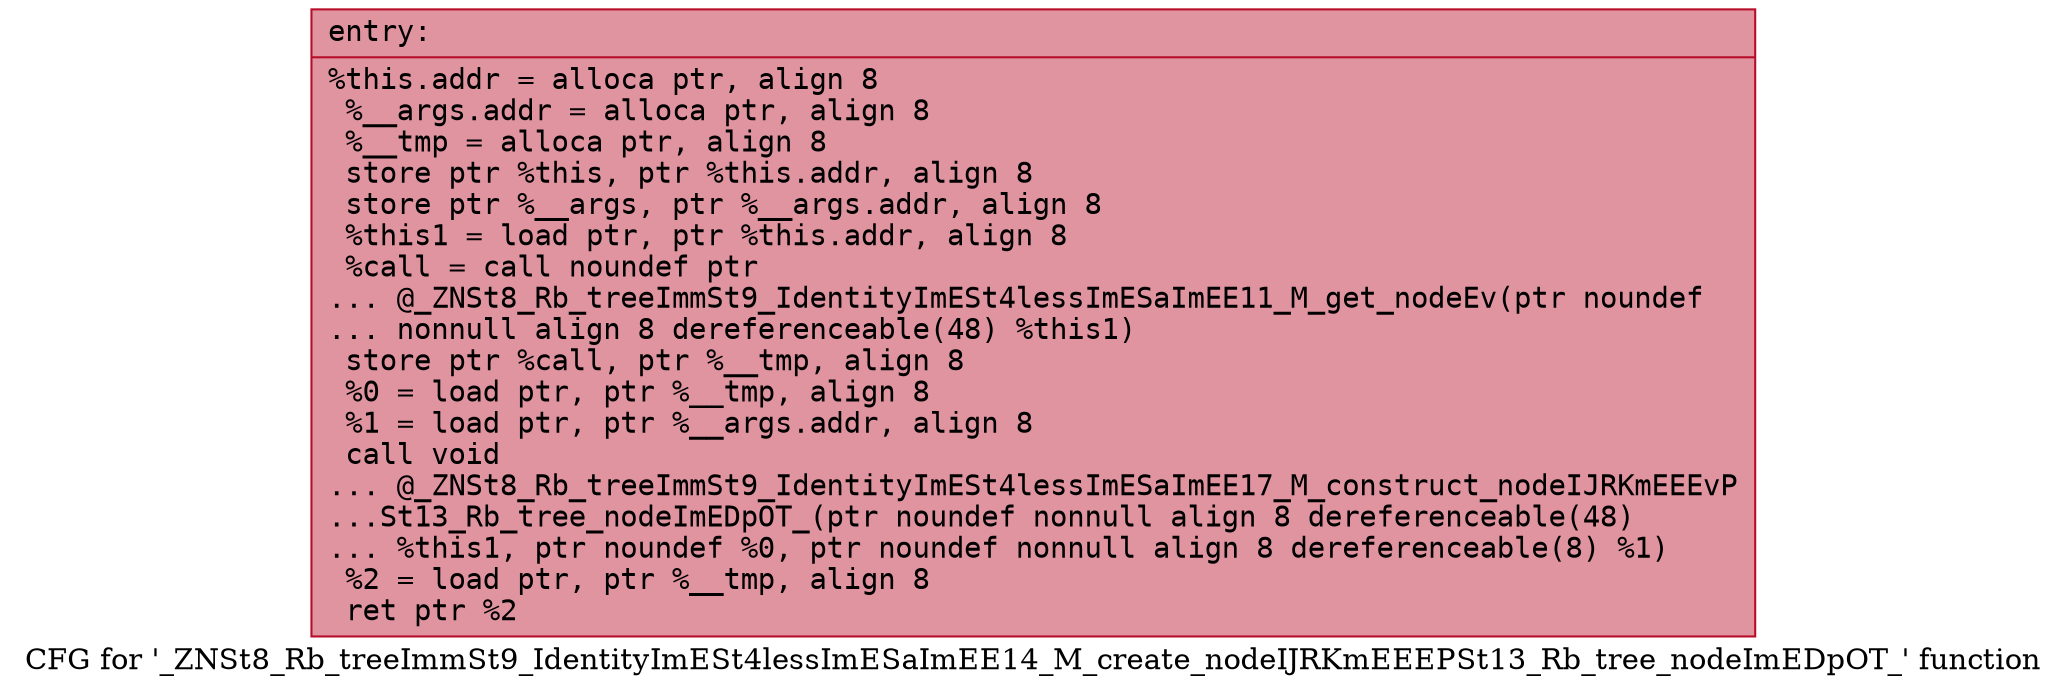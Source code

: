 digraph "CFG for '_ZNSt8_Rb_treeImmSt9_IdentityImESt4lessImESaImEE14_M_create_nodeIJRKmEEEPSt13_Rb_tree_nodeImEDpOT_' function" {
	label="CFG for '_ZNSt8_Rb_treeImmSt9_IdentityImESt4lessImESaImEE14_M_create_nodeIJRKmEEEPSt13_Rb_tree_nodeImEDpOT_' function";

	Node0x563465763980 [shape=record,color="#b70d28ff", style=filled, fillcolor="#b70d2870" fontname="Courier",label="{entry:\l|  %this.addr = alloca ptr, align 8\l  %__args.addr = alloca ptr, align 8\l  %__tmp = alloca ptr, align 8\l  store ptr %this, ptr %this.addr, align 8\l  store ptr %__args, ptr %__args.addr, align 8\l  %this1 = load ptr, ptr %this.addr, align 8\l  %call = call noundef ptr\l... @_ZNSt8_Rb_treeImmSt9_IdentityImESt4lessImESaImEE11_M_get_nodeEv(ptr noundef\l... nonnull align 8 dereferenceable(48) %this1)\l  store ptr %call, ptr %__tmp, align 8\l  %0 = load ptr, ptr %__tmp, align 8\l  %1 = load ptr, ptr %__args.addr, align 8\l  call void\l... @_ZNSt8_Rb_treeImmSt9_IdentityImESt4lessImESaImEE17_M_construct_nodeIJRKmEEEvP\l...St13_Rb_tree_nodeImEDpOT_(ptr noundef nonnull align 8 dereferenceable(48)\l... %this1, ptr noundef %0, ptr noundef nonnull align 8 dereferenceable(8) %1)\l  %2 = load ptr, ptr %__tmp, align 8\l  ret ptr %2\l}"];
}
